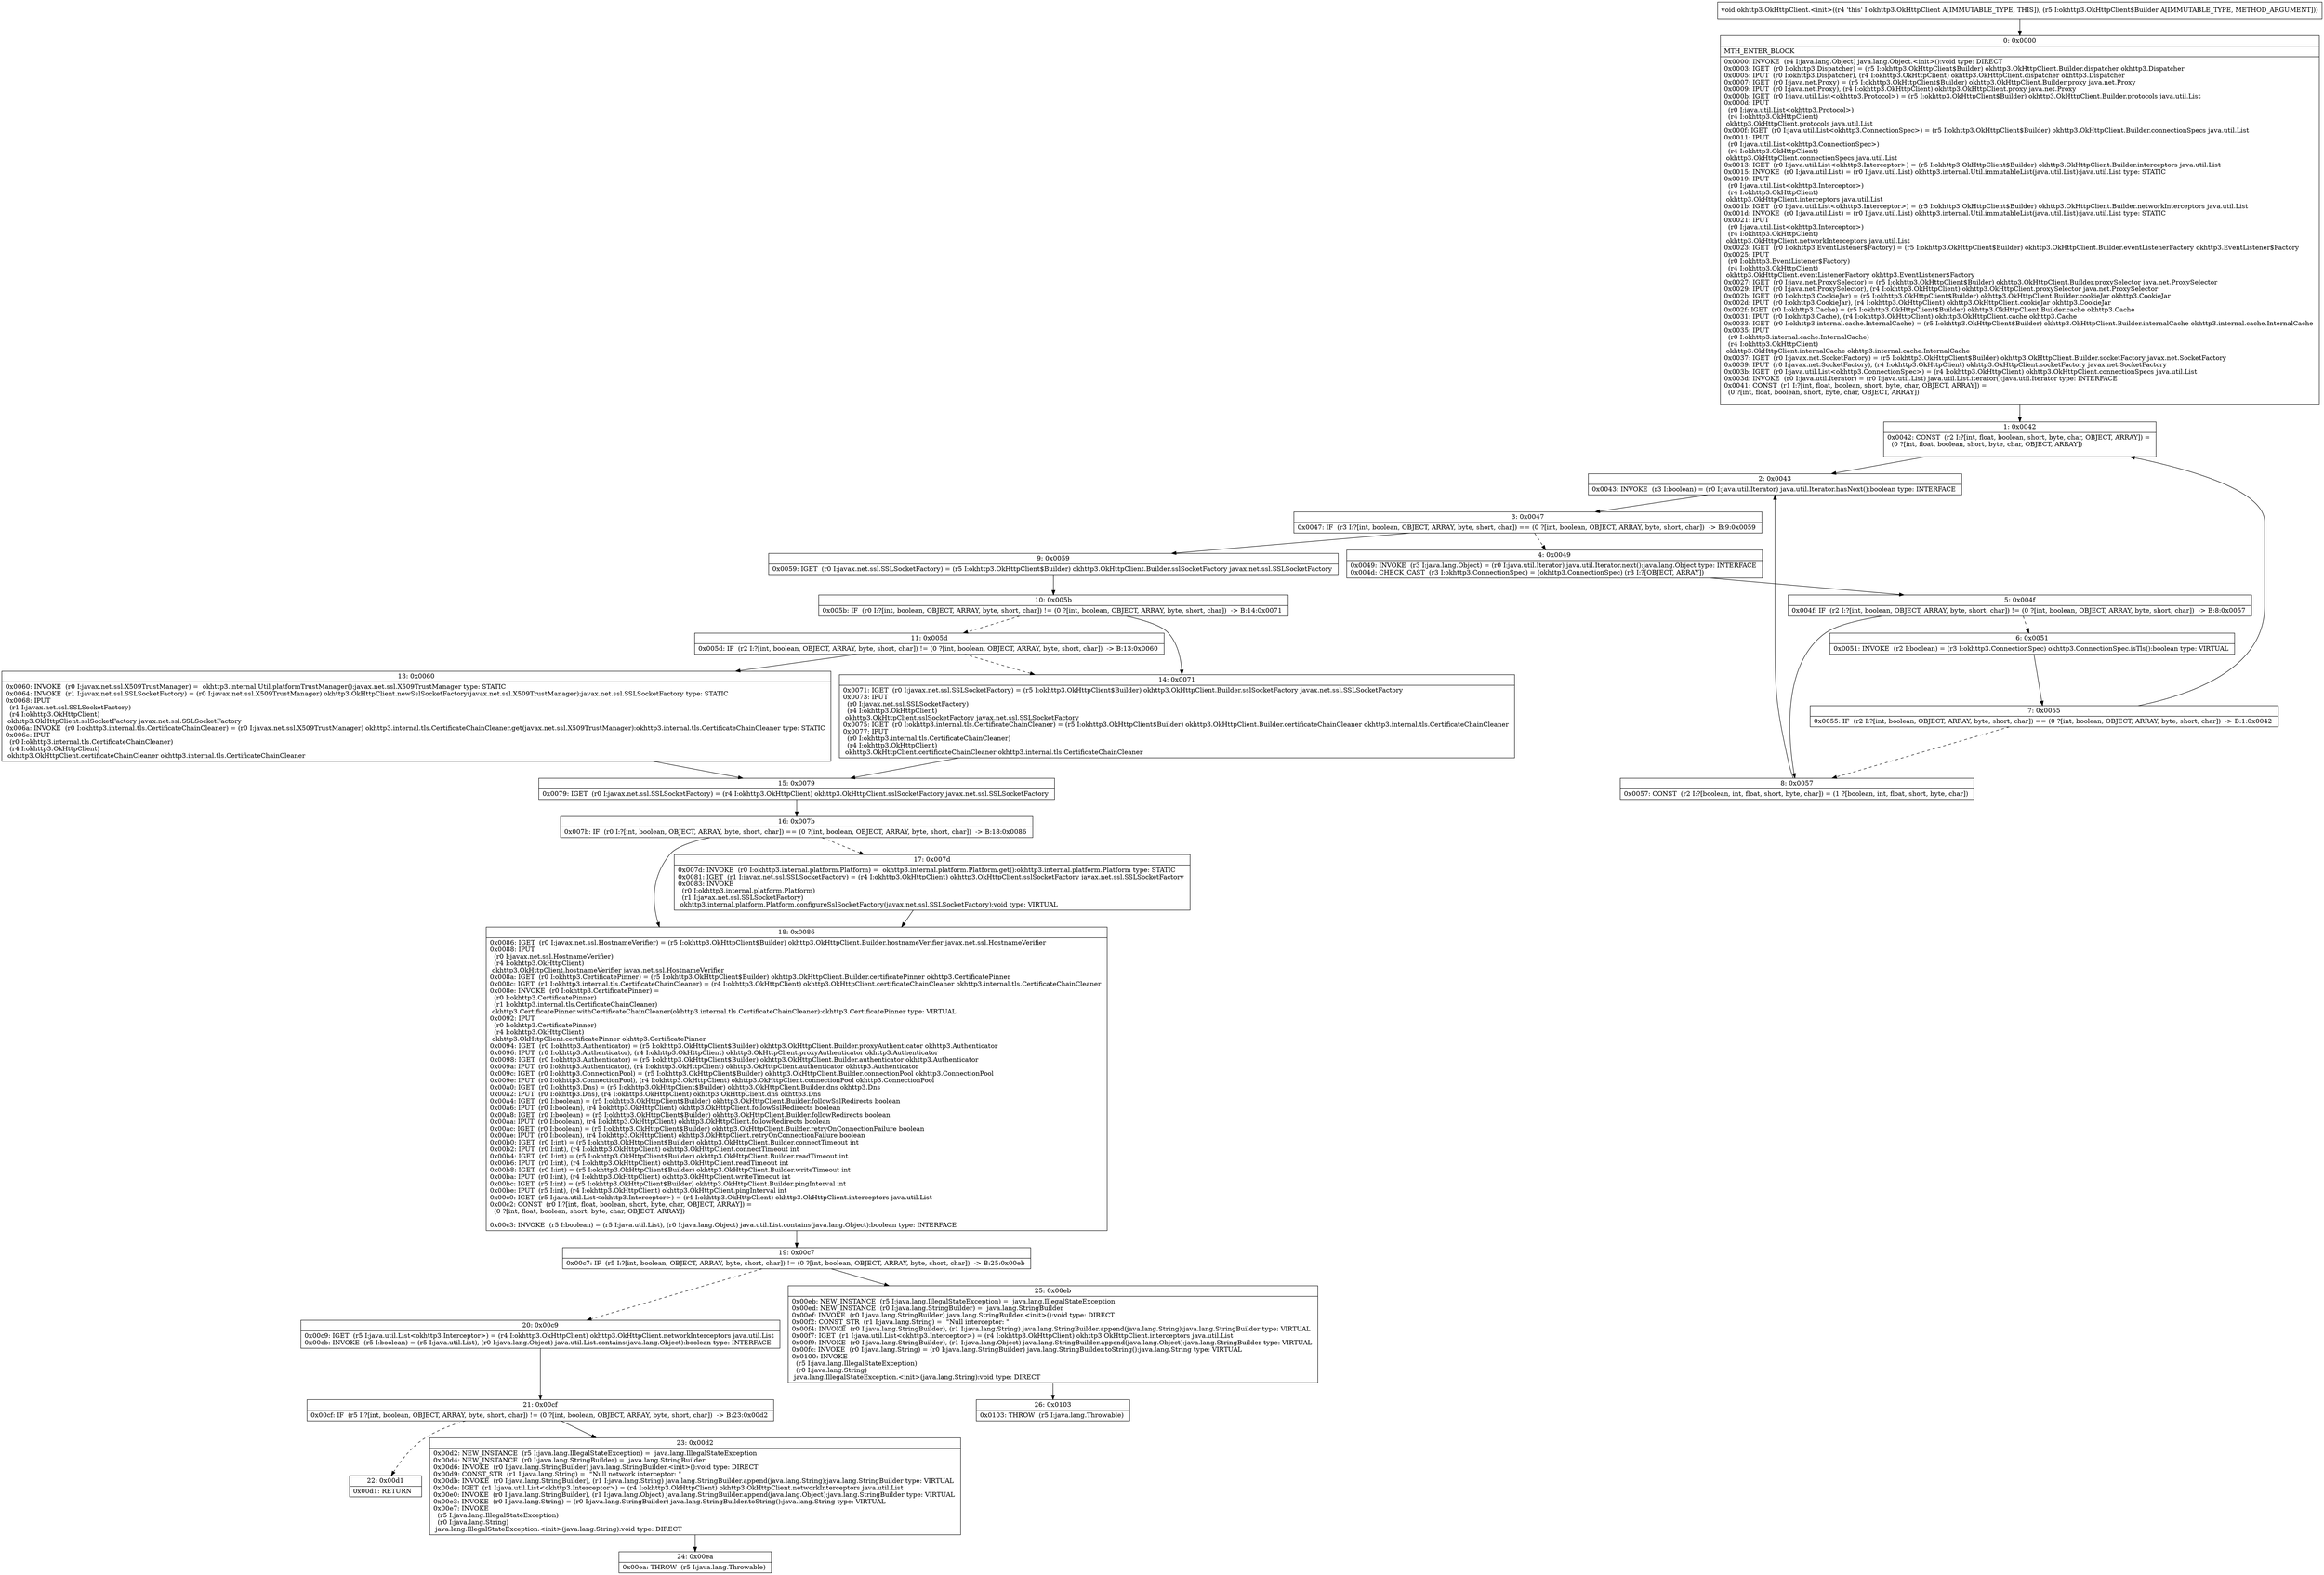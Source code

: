 digraph "CFG forokhttp3.OkHttpClient.\<init\>(Lokhttp3\/OkHttpClient$Builder;)V" {
Node_0 [shape=record,label="{0\:\ 0x0000|MTH_ENTER_BLOCK\l|0x0000: INVOKE  (r4 I:java.lang.Object) java.lang.Object.\<init\>():void type: DIRECT \l0x0003: IGET  (r0 I:okhttp3.Dispatcher) = (r5 I:okhttp3.OkHttpClient$Builder) okhttp3.OkHttpClient.Builder.dispatcher okhttp3.Dispatcher \l0x0005: IPUT  (r0 I:okhttp3.Dispatcher), (r4 I:okhttp3.OkHttpClient) okhttp3.OkHttpClient.dispatcher okhttp3.Dispatcher \l0x0007: IGET  (r0 I:java.net.Proxy) = (r5 I:okhttp3.OkHttpClient$Builder) okhttp3.OkHttpClient.Builder.proxy java.net.Proxy \l0x0009: IPUT  (r0 I:java.net.Proxy), (r4 I:okhttp3.OkHttpClient) okhttp3.OkHttpClient.proxy java.net.Proxy \l0x000b: IGET  (r0 I:java.util.List\<okhttp3.Protocol\>) = (r5 I:okhttp3.OkHttpClient$Builder) okhttp3.OkHttpClient.Builder.protocols java.util.List \l0x000d: IPUT  \l  (r0 I:java.util.List\<okhttp3.Protocol\>)\l  (r4 I:okhttp3.OkHttpClient)\l okhttp3.OkHttpClient.protocols java.util.List \l0x000f: IGET  (r0 I:java.util.List\<okhttp3.ConnectionSpec\>) = (r5 I:okhttp3.OkHttpClient$Builder) okhttp3.OkHttpClient.Builder.connectionSpecs java.util.List \l0x0011: IPUT  \l  (r0 I:java.util.List\<okhttp3.ConnectionSpec\>)\l  (r4 I:okhttp3.OkHttpClient)\l okhttp3.OkHttpClient.connectionSpecs java.util.List \l0x0013: IGET  (r0 I:java.util.List\<okhttp3.Interceptor\>) = (r5 I:okhttp3.OkHttpClient$Builder) okhttp3.OkHttpClient.Builder.interceptors java.util.List \l0x0015: INVOKE  (r0 I:java.util.List) = (r0 I:java.util.List) okhttp3.internal.Util.immutableList(java.util.List):java.util.List type: STATIC \l0x0019: IPUT  \l  (r0 I:java.util.List\<okhttp3.Interceptor\>)\l  (r4 I:okhttp3.OkHttpClient)\l okhttp3.OkHttpClient.interceptors java.util.List \l0x001b: IGET  (r0 I:java.util.List\<okhttp3.Interceptor\>) = (r5 I:okhttp3.OkHttpClient$Builder) okhttp3.OkHttpClient.Builder.networkInterceptors java.util.List \l0x001d: INVOKE  (r0 I:java.util.List) = (r0 I:java.util.List) okhttp3.internal.Util.immutableList(java.util.List):java.util.List type: STATIC \l0x0021: IPUT  \l  (r0 I:java.util.List\<okhttp3.Interceptor\>)\l  (r4 I:okhttp3.OkHttpClient)\l okhttp3.OkHttpClient.networkInterceptors java.util.List \l0x0023: IGET  (r0 I:okhttp3.EventListener$Factory) = (r5 I:okhttp3.OkHttpClient$Builder) okhttp3.OkHttpClient.Builder.eventListenerFactory okhttp3.EventListener$Factory \l0x0025: IPUT  \l  (r0 I:okhttp3.EventListener$Factory)\l  (r4 I:okhttp3.OkHttpClient)\l okhttp3.OkHttpClient.eventListenerFactory okhttp3.EventListener$Factory \l0x0027: IGET  (r0 I:java.net.ProxySelector) = (r5 I:okhttp3.OkHttpClient$Builder) okhttp3.OkHttpClient.Builder.proxySelector java.net.ProxySelector \l0x0029: IPUT  (r0 I:java.net.ProxySelector), (r4 I:okhttp3.OkHttpClient) okhttp3.OkHttpClient.proxySelector java.net.ProxySelector \l0x002b: IGET  (r0 I:okhttp3.CookieJar) = (r5 I:okhttp3.OkHttpClient$Builder) okhttp3.OkHttpClient.Builder.cookieJar okhttp3.CookieJar \l0x002d: IPUT  (r0 I:okhttp3.CookieJar), (r4 I:okhttp3.OkHttpClient) okhttp3.OkHttpClient.cookieJar okhttp3.CookieJar \l0x002f: IGET  (r0 I:okhttp3.Cache) = (r5 I:okhttp3.OkHttpClient$Builder) okhttp3.OkHttpClient.Builder.cache okhttp3.Cache \l0x0031: IPUT  (r0 I:okhttp3.Cache), (r4 I:okhttp3.OkHttpClient) okhttp3.OkHttpClient.cache okhttp3.Cache \l0x0033: IGET  (r0 I:okhttp3.internal.cache.InternalCache) = (r5 I:okhttp3.OkHttpClient$Builder) okhttp3.OkHttpClient.Builder.internalCache okhttp3.internal.cache.InternalCache \l0x0035: IPUT  \l  (r0 I:okhttp3.internal.cache.InternalCache)\l  (r4 I:okhttp3.OkHttpClient)\l okhttp3.OkHttpClient.internalCache okhttp3.internal.cache.InternalCache \l0x0037: IGET  (r0 I:javax.net.SocketFactory) = (r5 I:okhttp3.OkHttpClient$Builder) okhttp3.OkHttpClient.Builder.socketFactory javax.net.SocketFactory \l0x0039: IPUT  (r0 I:javax.net.SocketFactory), (r4 I:okhttp3.OkHttpClient) okhttp3.OkHttpClient.socketFactory javax.net.SocketFactory \l0x003b: IGET  (r0 I:java.util.List\<okhttp3.ConnectionSpec\>) = (r4 I:okhttp3.OkHttpClient) okhttp3.OkHttpClient.connectionSpecs java.util.List \l0x003d: INVOKE  (r0 I:java.util.Iterator) = (r0 I:java.util.List) java.util.List.iterator():java.util.Iterator type: INTERFACE \l0x0041: CONST  (r1 I:?[int, float, boolean, short, byte, char, OBJECT, ARRAY]) = \l  (0 ?[int, float, boolean, short, byte, char, OBJECT, ARRAY])\l \l}"];
Node_1 [shape=record,label="{1\:\ 0x0042|0x0042: CONST  (r2 I:?[int, float, boolean, short, byte, char, OBJECT, ARRAY]) = \l  (0 ?[int, float, boolean, short, byte, char, OBJECT, ARRAY])\l \l}"];
Node_2 [shape=record,label="{2\:\ 0x0043|0x0043: INVOKE  (r3 I:boolean) = (r0 I:java.util.Iterator) java.util.Iterator.hasNext():boolean type: INTERFACE \l}"];
Node_3 [shape=record,label="{3\:\ 0x0047|0x0047: IF  (r3 I:?[int, boolean, OBJECT, ARRAY, byte, short, char]) == (0 ?[int, boolean, OBJECT, ARRAY, byte, short, char])  \-\> B:9:0x0059 \l}"];
Node_4 [shape=record,label="{4\:\ 0x0049|0x0049: INVOKE  (r3 I:java.lang.Object) = (r0 I:java.util.Iterator) java.util.Iterator.next():java.lang.Object type: INTERFACE \l0x004d: CHECK_CAST  (r3 I:okhttp3.ConnectionSpec) = (okhttp3.ConnectionSpec) (r3 I:?[OBJECT, ARRAY]) \l}"];
Node_5 [shape=record,label="{5\:\ 0x004f|0x004f: IF  (r2 I:?[int, boolean, OBJECT, ARRAY, byte, short, char]) != (0 ?[int, boolean, OBJECT, ARRAY, byte, short, char])  \-\> B:8:0x0057 \l}"];
Node_6 [shape=record,label="{6\:\ 0x0051|0x0051: INVOKE  (r2 I:boolean) = (r3 I:okhttp3.ConnectionSpec) okhttp3.ConnectionSpec.isTls():boolean type: VIRTUAL \l}"];
Node_7 [shape=record,label="{7\:\ 0x0055|0x0055: IF  (r2 I:?[int, boolean, OBJECT, ARRAY, byte, short, char]) == (0 ?[int, boolean, OBJECT, ARRAY, byte, short, char])  \-\> B:1:0x0042 \l}"];
Node_8 [shape=record,label="{8\:\ 0x0057|0x0057: CONST  (r2 I:?[boolean, int, float, short, byte, char]) = (1 ?[boolean, int, float, short, byte, char]) \l}"];
Node_9 [shape=record,label="{9\:\ 0x0059|0x0059: IGET  (r0 I:javax.net.ssl.SSLSocketFactory) = (r5 I:okhttp3.OkHttpClient$Builder) okhttp3.OkHttpClient.Builder.sslSocketFactory javax.net.ssl.SSLSocketFactory \l}"];
Node_10 [shape=record,label="{10\:\ 0x005b|0x005b: IF  (r0 I:?[int, boolean, OBJECT, ARRAY, byte, short, char]) != (0 ?[int, boolean, OBJECT, ARRAY, byte, short, char])  \-\> B:14:0x0071 \l}"];
Node_11 [shape=record,label="{11\:\ 0x005d|0x005d: IF  (r2 I:?[int, boolean, OBJECT, ARRAY, byte, short, char]) != (0 ?[int, boolean, OBJECT, ARRAY, byte, short, char])  \-\> B:13:0x0060 \l}"];
Node_13 [shape=record,label="{13\:\ 0x0060|0x0060: INVOKE  (r0 I:javax.net.ssl.X509TrustManager) =  okhttp3.internal.Util.platformTrustManager():javax.net.ssl.X509TrustManager type: STATIC \l0x0064: INVOKE  (r1 I:javax.net.ssl.SSLSocketFactory) = (r0 I:javax.net.ssl.X509TrustManager) okhttp3.OkHttpClient.newSslSocketFactory(javax.net.ssl.X509TrustManager):javax.net.ssl.SSLSocketFactory type: STATIC \l0x0068: IPUT  \l  (r1 I:javax.net.ssl.SSLSocketFactory)\l  (r4 I:okhttp3.OkHttpClient)\l okhttp3.OkHttpClient.sslSocketFactory javax.net.ssl.SSLSocketFactory \l0x006a: INVOKE  (r0 I:okhttp3.internal.tls.CertificateChainCleaner) = (r0 I:javax.net.ssl.X509TrustManager) okhttp3.internal.tls.CertificateChainCleaner.get(javax.net.ssl.X509TrustManager):okhttp3.internal.tls.CertificateChainCleaner type: STATIC \l0x006e: IPUT  \l  (r0 I:okhttp3.internal.tls.CertificateChainCleaner)\l  (r4 I:okhttp3.OkHttpClient)\l okhttp3.OkHttpClient.certificateChainCleaner okhttp3.internal.tls.CertificateChainCleaner \l}"];
Node_14 [shape=record,label="{14\:\ 0x0071|0x0071: IGET  (r0 I:javax.net.ssl.SSLSocketFactory) = (r5 I:okhttp3.OkHttpClient$Builder) okhttp3.OkHttpClient.Builder.sslSocketFactory javax.net.ssl.SSLSocketFactory \l0x0073: IPUT  \l  (r0 I:javax.net.ssl.SSLSocketFactory)\l  (r4 I:okhttp3.OkHttpClient)\l okhttp3.OkHttpClient.sslSocketFactory javax.net.ssl.SSLSocketFactory \l0x0075: IGET  (r0 I:okhttp3.internal.tls.CertificateChainCleaner) = (r5 I:okhttp3.OkHttpClient$Builder) okhttp3.OkHttpClient.Builder.certificateChainCleaner okhttp3.internal.tls.CertificateChainCleaner \l0x0077: IPUT  \l  (r0 I:okhttp3.internal.tls.CertificateChainCleaner)\l  (r4 I:okhttp3.OkHttpClient)\l okhttp3.OkHttpClient.certificateChainCleaner okhttp3.internal.tls.CertificateChainCleaner \l}"];
Node_15 [shape=record,label="{15\:\ 0x0079|0x0079: IGET  (r0 I:javax.net.ssl.SSLSocketFactory) = (r4 I:okhttp3.OkHttpClient) okhttp3.OkHttpClient.sslSocketFactory javax.net.ssl.SSLSocketFactory \l}"];
Node_16 [shape=record,label="{16\:\ 0x007b|0x007b: IF  (r0 I:?[int, boolean, OBJECT, ARRAY, byte, short, char]) == (0 ?[int, boolean, OBJECT, ARRAY, byte, short, char])  \-\> B:18:0x0086 \l}"];
Node_17 [shape=record,label="{17\:\ 0x007d|0x007d: INVOKE  (r0 I:okhttp3.internal.platform.Platform) =  okhttp3.internal.platform.Platform.get():okhttp3.internal.platform.Platform type: STATIC \l0x0081: IGET  (r1 I:javax.net.ssl.SSLSocketFactory) = (r4 I:okhttp3.OkHttpClient) okhttp3.OkHttpClient.sslSocketFactory javax.net.ssl.SSLSocketFactory \l0x0083: INVOKE  \l  (r0 I:okhttp3.internal.platform.Platform)\l  (r1 I:javax.net.ssl.SSLSocketFactory)\l okhttp3.internal.platform.Platform.configureSslSocketFactory(javax.net.ssl.SSLSocketFactory):void type: VIRTUAL \l}"];
Node_18 [shape=record,label="{18\:\ 0x0086|0x0086: IGET  (r0 I:javax.net.ssl.HostnameVerifier) = (r5 I:okhttp3.OkHttpClient$Builder) okhttp3.OkHttpClient.Builder.hostnameVerifier javax.net.ssl.HostnameVerifier \l0x0088: IPUT  \l  (r0 I:javax.net.ssl.HostnameVerifier)\l  (r4 I:okhttp3.OkHttpClient)\l okhttp3.OkHttpClient.hostnameVerifier javax.net.ssl.HostnameVerifier \l0x008a: IGET  (r0 I:okhttp3.CertificatePinner) = (r5 I:okhttp3.OkHttpClient$Builder) okhttp3.OkHttpClient.Builder.certificatePinner okhttp3.CertificatePinner \l0x008c: IGET  (r1 I:okhttp3.internal.tls.CertificateChainCleaner) = (r4 I:okhttp3.OkHttpClient) okhttp3.OkHttpClient.certificateChainCleaner okhttp3.internal.tls.CertificateChainCleaner \l0x008e: INVOKE  (r0 I:okhttp3.CertificatePinner) = \l  (r0 I:okhttp3.CertificatePinner)\l  (r1 I:okhttp3.internal.tls.CertificateChainCleaner)\l okhttp3.CertificatePinner.withCertificateChainCleaner(okhttp3.internal.tls.CertificateChainCleaner):okhttp3.CertificatePinner type: VIRTUAL \l0x0092: IPUT  \l  (r0 I:okhttp3.CertificatePinner)\l  (r4 I:okhttp3.OkHttpClient)\l okhttp3.OkHttpClient.certificatePinner okhttp3.CertificatePinner \l0x0094: IGET  (r0 I:okhttp3.Authenticator) = (r5 I:okhttp3.OkHttpClient$Builder) okhttp3.OkHttpClient.Builder.proxyAuthenticator okhttp3.Authenticator \l0x0096: IPUT  (r0 I:okhttp3.Authenticator), (r4 I:okhttp3.OkHttpClient) okhttp3.OkHttpClient.proxyAuthenticator okhttp3.Authenticator \l0x0098: IGET  (r0 I:okhttp3.Authenticator) = (r5 I:okhttp3.OkHttpClient$Builder) okhttp3.OkHttpClient.Builder.authenticator okhttp3.Authenticator \l0x009a: IPUT  (r0 I:okhttp3.Authenticator), (r4 I:okhttp3.OkHttpClient) okhttp3.OkHttpClient.authenticator okhttp3.Authenticator \l0x009c: IGET  (r0 I:okhttp3.ConnectionPool) = (r5 I:okhttp3.OkHttpClient$Builder) okhttp3.OkHttpClient.Builder.connectionPool okhttp3.ConnectionPool \l0x009e: IPUT  (r0 I:okhttp3.ConnectionPool), (r4 I:okhttp3.OkHttpClient) okhttp3.OkHttpClient.connectionPool okhttp3.ConnectionPool \l0x00a0: IGET  (r0 I:okhttp3.Dns) = (r5 I:okhttp3.OkHttpClient$Builder) okhttp3.OkHttpClient.Builder.dns okhttp3.Dns \l0x00a2: IPUT  (r0 I:okhttp3.Dns), (r4 I:okhttp3.OkHttpClient) okhttp3.OkHttpClient.dns okhttp3.Dns \l0x00a4: IGET  (r0 I:boolean) = (r5 I:okhttp3.OkHttpClient$Builder) okhttp3.OkHttpClient.Builder.followSslRedirects boolean \l0x00a6: IPUT  (r0 I:boolean), (r4 I:okhttp3.OkHttpClient) okhttp3.OkHttpClient.followSslRedirects boolean \l0x00a8: IGET  (r0 I:boolean) = (r5 I:okhttp3.OkHttpClient$Builder) okhttp3.OkHttpClient.Builder.followRedirects boolean \l0x00aa: IPUT  (r0 I:boolean), (r4 I:okhttp3.OkHttpClient) okhttp3.OkHttpClient.followRedirects boolean \l0x00ac: IGET  (r0 I:boolean) = (r5 I:okhttp3.OkHttpClient$Builder) okhttp3.OkHttpClient.Builder.retryOnConnectionFailure boolean \l0x00ae: IPUT  (r0 I:boolean), (r4 I:okhttp3.OkHttpClient) okhttp3.OkHttpClient.retryOnConnectionFailure boolean \l0x00b0: IGET  (r0 I:int) = (r5 I:okhttp3.OkHttpClient$Builder) okhttp3.OkHttpClient.Builder.connectTimeout int \l0x00b2: IPUT  (r0 I:int), (r4 I:okhttp3.OkHttpClient) okhttp3.OkHttpClient.connectTimeout int \l0x00b4: IGET  (r0 I:int) = (r5 I:okhttp3.OkHttpClient$Builder) okhttp3.OkHttpClient.Builder.readTimeout int \l0x00b6: IPUT  (r0 I:int), (r4 I:okhttp3.OkHttpClient) okhttp3.OkHttpClient.readTimeout int \l0x00b8: IGET  (r0 I:int) = (r5 I:okhttp3.OkHttpClient$Builder) okhttp3.OkHttpClient.Builder.writeTimeout int \l0x00ba: IPUT  (r0 I:int), (r4 I:okhttp3.OkHttpClient) okhttp3.OkHttpClient.writeTimeout int \l0x00bc: IGET  (r5 I:int) = (r5 I:okhttp3.OkHttpClient$Builder) okhttp3.OkHttpClient.Builder.pingInterval int \l0x00be: IPUT  (r5 I:int), (r4 I:okhttp3.OkHttpClient) okhttp3.OkHttpClient.pingInterval int \l0x00c0: IGET  (r5 I:java.util.List\<okhttp3.Interceptor\>) = (r4 I:okhttp3.OkHttpClient) okhttp3.OkHttpClient.interceptors java.util.List \l0x00c2: CONST  (r0 I:?[int, float, boolean, short, byte, char, OBJECT, ARRAY]) = \l  (0 ?[int, float, boolean, short, byte, char, OBJECT, ARRAY])\l \l0x00c3: INVOKE  (r5 I:boolean) = (r5 I:java.util.List), (r0 I:java.lang.Object) java.util.List.contains(java.lang.Object):boolean type: INTERFACE \l}"];
Node_19 [shape=record,label="{19\:\ 0x00c7|0x00c7: IF  (r5 I:?[int, boolean, OBJECT, ARRAY, byte, short, char]) != (0 ?[int, boolean, OBJECT, ARRAY, byte, short, char])  \-\> B:25:0x00eb \l}"];
Node_20 [shape=record,label="{20\:\ 0x00c9|0x00c9: IGET  (r5 I:java.util.List\<okhttp3.Interceptor\>) = (r4 I:okhttp3.OkHttpClient) okhttp3.OkHttpClient.networkInterceptors java.util.List \l0x00cb: INVOKE  (r5 I:boolean) = (r5 I:java.util.List), (r0 I:java.lang.Object) java.util.List.contains(java.lang.Object):boolean type: INTERFACE \l}"];
Node_21 [shape=record,label="{21\:\ 0x00cf|0x00cf: IF  (r5 I:?[int, boolean, OBJECT, ARRAY, byte, short, char]) != (0 ?[int, boolean, OBJECT, ARRAY, byte, short, char])  \-\> B:23:0x00d2 \l}"];
Node_22 [shape=record,label="{22\:\ 0x00d1|0x00d1: RETURN   \l}"];
Node_23 [shape=record,label="{23\:\ 0x00d2|0x00d2: NEW_INSTANCE  (r5 I:java.lang.IllegalStateException) =  java.lang.IllegalStateException \l0x00d4: NEW_INSTANCE  (r0 I:java.lang.StringBuilder) =  java.lang.StringBuilder \l0x00d6: INVOKE  (r0 I:java.lang.StringBuilder) java.lang.StringBuilder.\<init\>():void type: DIRECT \l0x00d9: CONST_STR  (r1 I:java.lang.String) =  \"Null network interceptor: \" \l0x00db: INVOKE  (r0 I:java.lang.StringBuilder), (r1 I:java.lang.String) java.lang.StringBuilder.append(java.lang.String):java.lang.StringBuilder type: VIRTUAL \l0x00de: IGET  (r1 I:java.util.List\<okhttp3.Interceptor\>) = (r4 I:okhttp3.OkHttpClient) okhttp3.OkHttpClient.networkInterceptors java.util.List \l0x00e0: INVOKE  (r0 I:java.lang.StringBuilder), (r1 I:java.lang.Object) java.lang.StringBuilder.append(java.lang.Object):java.lang.StringBuilder type: VIRTUAL \l0x00e3: INVOKE  (r0 I:java.lang.String) = (r0 I:java.lang.StringBuilder) java.lang.StringBuilder.toString():java.lang.String type: VIRTUAL \l0x00e7: INVOKE  \l  (r5 I:java.lang.IllegalStateException)\l  (r0 I:java.lang.String)\l java.lang.IllegalStateException.\<init\>(java.lang.String):void type: DIRECT \l}"];
Node_24 [shape=record,label="{24\:\ 0x00ea|0x00ea: THROW  (r5 I:java.lang.Throwable) \l}"];
Node_25 [shape=record,label="{25\:\ 0x00eb|0x00eb: NEW_INSTANCE  (r5 I:java.lang.IllegalStateException) =  java.lang.IllegalStateException \l0x00ed: NEW_INSTANCE  (r0 I:java.lang.StringBuilder) =  java.lang.StringBuilder \l0x00ef: INVOKE  (r0 I:java.lang.StringBuilder) java.lang.StringBuilder.\<init\>():void type: DIRECT \l0x00f2: CONST_STR  (r1 I:java.lang.String) =  \"Null interceptor: \" \l0x00f4: INVOKE  (r0 I:java.lang.StringBuilder), (r1 I:java.lang.String) java.lang.StringBuilder.append(java.lang.String):java.lang.StringBuilder type: VIRTUAL \l0x00f7: IGET  (r1 I:java.util.List\<okhttp3.Interceptor\>) = (r4 I:okhttp3.OkHttpClient) okhttp3.OkHttpClient.interceptors java.util.List \l0x00f9: INVOKE  (r0 I:java.lang.StringBuilder), (r1 I:java.lang.Object) java.lang.StringBuilder.append(java.lang.Object):java.lang.StringBuilder type: VIRTUAL \l0x00fc: INVOKE  (r0 I:java.lang.String) = (r0 I:java.lang.StringBuilder) java.lang.StringBuilder.toString():java.lang.String type: VIRTUAL \l0x0100: INVOKE  \l  (r5 I:java.lang.IllegalStateException)\l  (r0 I:java.lang.String)\l java.lang.IllegalStateException.\<init\>(java.lang.String):void type: DIRECT \l}"];
Node_26 [shape=record,label="{26\:\ 0x0103|0x0103: THROW  (r5 I:java.lang.Throwable) \l}"];
MethodNode[shape=record,label="{void okhttp3.OkHttpClient.\<init\>((r4 'this' I:okhttp3.OkHttpClient A[IMMUTABLE_TYPE, THIS]), (r5 I:okhttp3.OkHttpClient$Builder A[IMMUTABLE_TYPE, METHOD_ARGUMENT])) }"];
MethodNode -> Node_0;
Node_0 -> Node_1;
Node_1 -> Node_2;
Node_2 -> Node_3;
Node_3 -> Node_4[style=dashed];
Node_3 -> Node_9;
Node_4 -> Node_5;
Node_5 -> Node_6[style=dashed];
Node_5 -> Node_8;
Node_6 -> Node_7;
Node_7 -> Node_1;
Node_7 -> Node_8[style=dashed];
Node_8 -> Node_2;
Node_9 -> Node_10;
Node_10 -> Node_11[style=dashed];
Node_10 -> Node_14;
Node_11 -> Node_13;
Node_11 -> Node_14[style=dashed];
Node_13 -> Node_15;
Node_14 -> Node_15;
Node_15 -> Node_16;
Node_16 -> Node_17[style=dashed];
Node_16 -> Node_18;
Node_17 -> Node_18;
Node_18 -> Node_19;
Node_19 -> Node_20[style=dashed];
Node_19 -> Node_25;
Node_20 -> Node_21;
Node_21 -> Node_22[style=dashed];
Node_21 -> Node_23;
Node_23 -> Node_24;
Node_25 -> Node_26;
}

